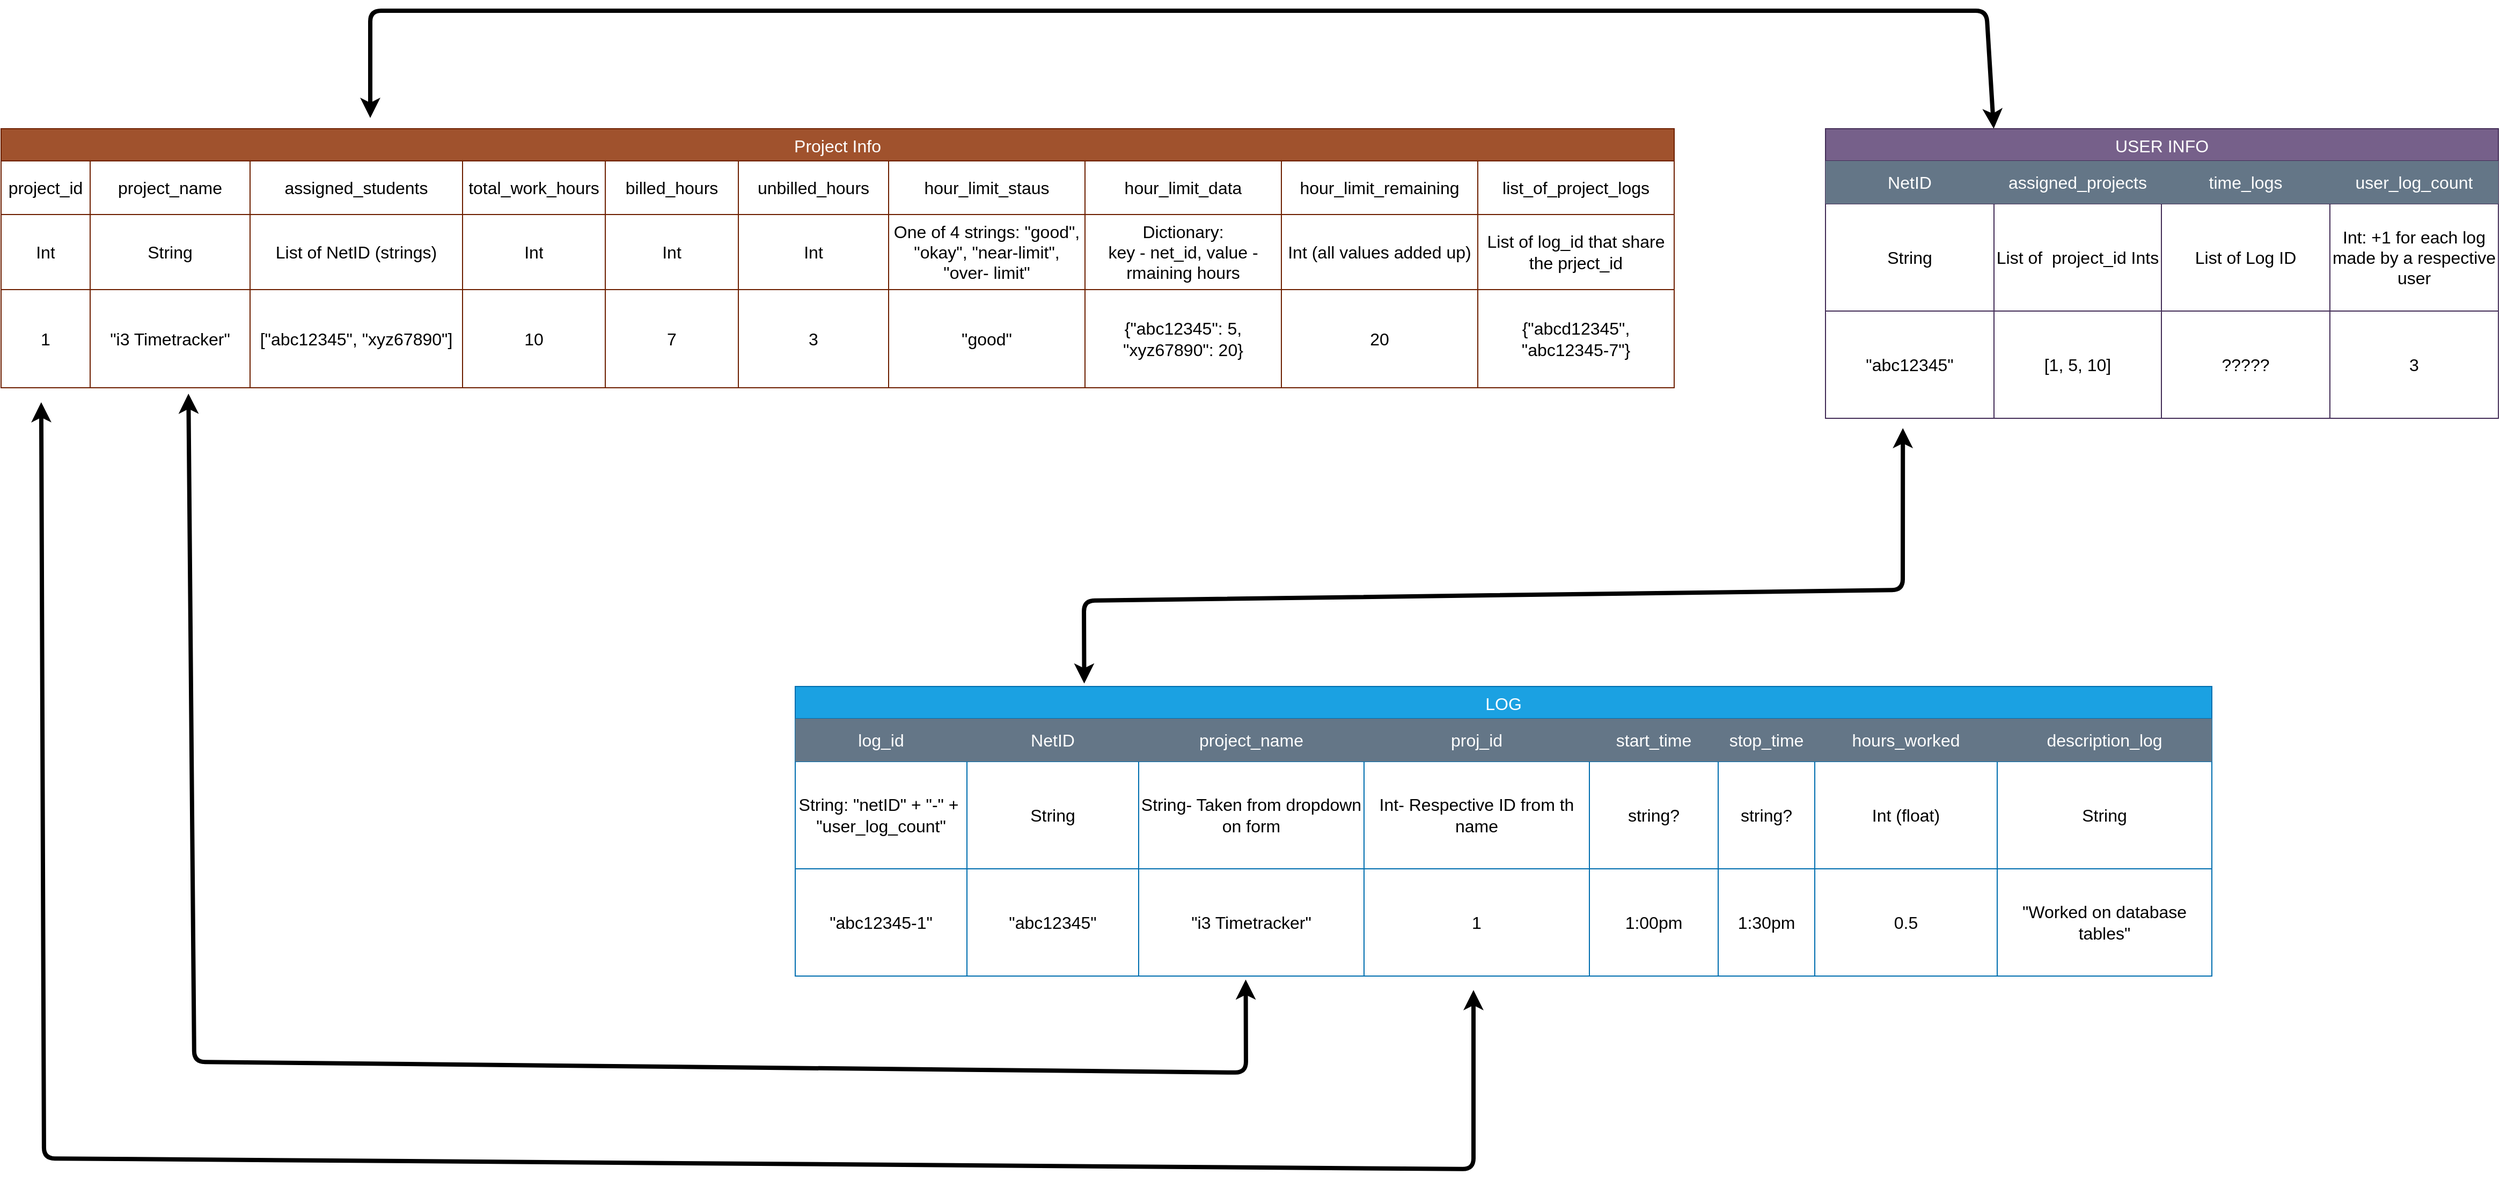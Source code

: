 <mxfile>
    <diagram id="885yjunEFYMVmsBoXlwK" name="Page-1">
        <mxGraphModel dx="1275" dy="200" grid="1" gridSize="10" guides="1" tooltips="1" connect="1" arrows="1" fold="1" page="1" pageScale="1" pageWidth="850" pageHeight="1100" math="0" shadow="0">
            <root>
                <mxCell id="0"/>
                <mxCell id="1" parent="0"/>
                <mxCell id="91" style="edgeStyle=none;html=1;exitX=0.25;exitY=0;exitDx=0;exitDy=0;strokeWidth=4;startArrow=classic;startFill=1;" edge="1" parent="1" source="2">
                    <mxGeometry relative="1" as="geometry">
                        <mxPoint x="-6" y="140" as="targetPoint"/>
                        <Array as="points">
                            <mxPoint x="1500" y="40"/>
                            <mxPoint x="-6" y="40"/>
                        </Array>
                    </mxGeometry>
                </mxCell>
                <mxCell id="2" value="USER INFO" style="shape=table;startSize=30;container=1;collapsible=0;childLayout=tableLayout;strokeColor=#432D57;fontSize=16;fillColor=#76608a;fontColor=#ffffff;" vertex="1" parent="1">
                    <mxGeometry x="1350" y="150" width="627" height="270" as="geometry"/>
                </mxCell>
                <mxCell id="3" value="" style="shape=tableRow;horizontal=0;startSize=0;swimlaneHead=0;swimlaneBody=0;strokeColor=inherit;top=0;left=0;bottom=0;right=0;collapsible=0;dropTarget=0;fillColor=none;points=[[0,0.5],[1,0.5]];portConstraint=eastwest;fontSize=16;" vertex="1" parent="2">
                    <mxGeometry y="30" width="627" height="40" as="geometry"/>
                </mxCell>
                <mxCell id="4" value="NetID" style="shape=partialRectangle;html=1;whiteSpace=wrap;connectable=0;strokeColor=#314354;overflow=hidden;fillColor=#647687;top=0;left=0;bottom=0;right=0;pointerEvents=1;fontSize=16;fontColor=#ffffff;" vertex="1" parent="3">
                    <mxGeometry width="157" height="40" as="geometry">
                        <mxRectangle width="157" height="40" as="alternateBounds"/>
                    </mxGeometry>
                </mxCell>
                <mxCell id="5" value="assigned_projects" style="shape=partialRectangle;html=1;whiteSpace=wrap;connectable=0;strokeColor=light-dark(#314354,#000000);overflow=hidden;fillColor=#647687;top=0;left=0;bottom=0;right=0;pointerEvents=1;fontSize=16;fontColor=#ffffff;" vertex="1" parent="3">
                    <mxGeometry x="157" width="156" height="40" as="geometry">
                        <mxRectangle width="156" height="40" as="alternateBounds"/>
                    </mxGeometry>
                </mxCell>
                <mxCell id="6" value="time_logs" style="shape=partialRectangle;html=1;whiteSpace=wrap;connectable=0;strokeColor=#314354;overflow=hidden;fillColor=#647687;top=0;left=0;bottom=0;right=0;pointerEvents=1;fontSize=16;fontColor=#ffffff;" vertex="1" parent="3">
                    <mxGeometry x="313" width="157" height="40" as="geometry">
                        <mxRectangle width="157" height="40" as="alternateBounds"/>
                    </mxGeometry>
                </mxCell>
                <mxCell id="67" value="user_log_count" style="shape=partialRectangle;html=1;whiteSpace=wrap;connectable=0;strokeColor=#314354;overflow=hidden;fillColor=#647687;top=0;left=0;bottom=0;right=0;pointerEvents=1;fontSize=16;fontColor=#ffffff;" vertex="1" parent="3">
                    <mxGeometry x="470" width="157" height="40" as="geometry">
                        <mxRectangle width="157" height="40" as="alternateBounds"/>
                    </mxGeometry>
                </mxCell>
                <mxCell id="7" value="" style="shape=tableRow;horizontal=0;startSize=0;swimlaneHead=0;swimlaneBody=0;strokeColor=inherit;top=0;left=0;bottom=0;right=0;collapsible=0;dropTarget=0;fillColor=none;points=[[0,0.5],[1,0.5]];portConstraint=eastwest;fontSize=16;" vertex="1" parent="2">
                    <mxGeometry y="70" width="627" height="100" as="geometry"/>
                </mxCell>
                <mxCell id="8" value="String" style="shape=partialRectangle;html=1;whiteSpace=wrap;connectable=0;strokeColor=inherit;overflow=hidden;fillColor=none;top=0;left=0;bottom=0;right=0;pointerEvents=1;fontSize=16;" vertex="1" parent="7">
                    <mxGeometry width="157" height="100" as="geometry">
                        <mxRectangle width="157" height="100" as="alternateBounds"/>
                    </mxGeometry>
                </mxCell>
                <mxCell id="9" value="List of&amp;nbsp; project_id Ints" style="shape=partialRectangle;html=1;whiteSpace=wrap;connectable=0;strokeColor=inherit;overflow=hidden;fillColor=none;top=0;left=0;bottom=0;right=0;pointerEvents=1;fontSize=16;" vertex="1" parent="7">
                    <mxGeometry x="157" width="156" height="100" as="geometry">
                        <mxRectangle width="156" height="100" as="alternateBounds"/>
                    </mxGeometry>
                </mxCell>
                <mxCell id="10" value="List of Log ID" style="shape=partialRectangle;html=1;whiteSpace=wrap;connectable=0;strokeColor=inherit;overflow=hidden;fillColor=none;top=0;left=0;bottom=0;right=0;pointerEvents=1;fontSize=16;" vertex="1" parent="7">
                    <mxGeometry x="313" width="157" height="100" as="geometry">
                        <mxRectangle width="157" height="100" as="alternateBounds"/>
                    </mxGeometry>
                </mxCell>
                <mxCell id="68" value="Int: +1 for each log made by a respective user" style="shape=partialRectangle;html=1;whiteSpace=wrap;connectable=0;strokeColor=inherit;overflow=hidden;fillColor=none;top=0;left=0;bottom=0;right=0;pointerEvents=1;fontSize=16;" vertex="1" parent="7">
                    <mxGeometry x="470" width="157" height="100" as="geometry">
                        <mxRectangle width="157" height="100" as="alternateBounds"/>
                    </mxGeometry>
                </mxCell>
                <mxCell id="11" value="" style="shape=tableRow;horizontal=0;startSize=0;swimlaneHead=0;swimlaneBody=0;strokeColor=inherit;top=0;left=0;bottom=0;right=0;collapsible=0;dropTarget=0;fillColor=none;points=[[0,0.5],[1,0.5]];portConstraint=eastwest;fontSize=16;" vertex="1" parent="2">
                    <mxGeometry y="170" width="627" height="100" as="geometry"/>
                </mxCell>
                <mxCell id="12" value="&quot;abc12345&quot;" style="shape=partialRectangle;html=1;whiteSpace=wrap;connectable=0;strokeColor=inherit;overflow=hidden;fillColor=none;top=0;left=0;bottom=0;right=0;pointerEvents=1;fontSize=16;" vertex="1" parent="11">
                    <mxGeometry width="157" height="100" as="geometry">
                        <mxRectangle width="157" height="100" as="alternateBounds"/>
                    </mxGeometry>
                </mxCell>
                <mxCell id="13" value="[1, 5, 10]" style="shape=partialRectangle;html=1;whiteSpace=wrap;connectable=0;strokeColor=inherit;overflow=hidden;fillColor=none;top=0;left=0;bottom=0;right=0;pointerEvents=1;fontSize=16;" vertex="1" parent="11">
                    <mxGeometry x="157" width="156" height="100" as="geometry">
                        <mxRectangle width="156" height="100" as="alternateBounds"/>
                    </mxGeometry>
                </mxCell>
                <mxCell id="14" value="?????" style="shape=partialRectangle;html=1;whiteSpace=wrap;connectable=0;strokeColor=inherit;overflow=hidden;fillColor=none;top=0;left=0;bottom=0;right=0;pointerEvents=1;fontSize=16;" vertex="1" parent="11">
                    <mxGeometry x="313" width="157" height="100" as="geometry">
                        <mxRectangle width="157" height="100" as="alternateBounds"/>
                    </mxGeometry>
                </mxCell>
                <mxCell id="69" value="3" style="shape=partialRectangle;html=1;whiteSpace=wrap;connectable=0;strokeColor=inherit;overflow=hidden;fillColor=none;top=0;left=0;bottom=0;right=0;pointerEvents=1;fontSize=16;" vertex="1" parent="11">
                    <mxGeometry x="470" width="157" height="100" as="geometry">
                        <mxRectangle width="157" height="100" as="alternateBounds"/>
                    </mxGeometry>
                </mxCell>
                <mxCell id="15" value="Project Info" style="shape=table;startSize=30;container=1;collapsible=0;childLayout=tableLayout;strokeColor=#6D1F00;fontSize=16;fillColor=#a0522d;fontColor=#ffffff;" vertex="1" parent="1">
                    <mxGeometry x="-350" y="150" width="1559" height="241.5" as="geometry"/>
                </mxCell>
                <mxCell id="16" value="" style="shape=tableRow;horizontal=0;startSize=0;swimlaneHead=0;swimlaneBody=0;strokeColor=inherit;top=0;left=0;bottom=0;right=0;collapsible=0;dropTarget=0;fillColor=none;points=[[0,0.5],[1,0.5]];portConstraint=eastwest;fontSize=16;" vertex="1" parent="15">
                    <mxGeometry y="30" width="1559" height="50" as="geometry"/>
                </mxCell>
                <mxCell id="17" value="project_id" style="shape=partialRectangle;html=1;whiteSpace=wrap;connectable=0;strokeColor=inherit;overflow=hidden;fillColor=none;top=0;left=0;bottom=0;right=0;pointerEvents=1;fontSize=16;" vertex="1" parent="16">
                    <mxGeometry width="83" height="50" as="geometry">
                        <mxRectangle width="83" height="50" as="alternateBounds"/>
                    </mxGeometry>
                </mxCell>
                <mxCell id="76" value="project_name" style="shape=partialRectangle;html=1;whiteSpace=wrap;connectable=0;strokeColor=inherit;overflow=hidden;fillColor=none;top=0;left=0;bottom=0;right=0;pointerEvents=1;fontSize=16;" vertex="1" parent="16">
                    <mxGeometry x="83" width="149" height="50" as="geometry">
                        <mxRectangle width="149" height="50" as="alternateBounds"/>
                    </mxGeometry>
                </mxCell>
                <mxCell id="18" value="assigned_students" style="shape=partialRectangle;html=1;whiteSpace=wrap;connectable=0;strokeColor=inherit;overflow=hidden;fillColor=none;top=0;left=0;bottom=0;right=0;pointerEvents=1;fontSize=16;" vertex="1" parent="16">
                    <mxGeometry x="232" width="198" height="50" as="geometry">
                        <mxRectangle width="198" height="50" as="alternateBounds"/>
                    </mxGeometry>
                </mxCell>
                <mxCell id="19" value="total_work_hours" style="shape=partialRectangle;html=1;whiteSpace=wrap;connectable=0;strokeColor=inherit;overflow=hidden;fillColor=none;top=0;left=0;bottom=0;right=0;pointerEvents=1;fontSize=16;" vertex="1" parent="16">
                    <mxGeometry x="430" width="133" height="50" as="geometry">
                        <mxRectangle width="133" height="50" as="alternateBounds"/>
                    </mxGeometry>
                </mxCell>
                <mxCell id="36" value="billed_hours" style="shape=partialRectangle;html=1;whiteSpace=wrap;connectable=0;strokeColor=inherit;overflow=hidden;fillColor=none;top=0;left=0;bottom=0;right=0;pointerEvents=1;fontSize=16;" vertex="1" parent="16">
                    <mxGeometry x="563" width="124" height="50" as="geometry">
                        <mxRectangle width="124" height="50" as="alternateBounds"/>
                    </mxGeometry>
                </mxCell>
                <mxCell id="52" value="unbilled_hours" style="shape=partialRectangle;html=1;whiteSpace=wrap;connectable=0;strokeColor=inherit;overflow=hidden;fillColor=none;top=0;left=0;bottom=0;right=0;pointerEvents=1;fontSize=16;" vertex="1" parent="16">
                    <mxGeometry x="687" width="140" height="50" as="geometry">
                        <mxRectangle width="140" height="50" as="alternateBounds"/>
                    </mxGeometry>
                </mxCell>
                <mxCell id="79" value="hour_limit_staus" style="shape=partialRectangle;html=1;whiteSpace=wrap;connectable=0;strokeColor=inherit;overflow=hidden;fillColor=none;top=0;left=0;bottom=0;right=0;pointerEvents=1;fontSize=16;" vertex="1" parent="16">
                    <mxGeometry x="827" width="183" height="50" as="geometry">
                        <mxRectangle width="183" height="50" as="alternateBounds"/>
                    </mxGeometry>
                </mxCell>
                <mxCell id="82" value="hour_limit_data" style="shape=partialRectangle;html=1;whiteSpace=wrap;connectable=0;strokeColor=inherit;overflow=hidden;fillColor=none;top=0;left=0;bottom=0;right=0;pointerEvents=1;fontSize=16;" vertex="1" parent="16">
                    <mxGeometry x="1010" width="183" height="50" as="geometry">
                        <mxRectangle width="183" height="50" as="alternateBounds"/>
                    </mxGeometry>
                </mxCell>
                <mxCell id="85" value="hour_limit_remaining" style="shape=partialRectangle;html=1;whiteSpace=wrap;connectable=0;strokeColor=inherit;overflow=hidden;fillColor=none;top=0;left=0;bottom=0;right=0;pointerEvents=1;fontSize=16;" vertex="1" parent="16">
                    <mxGeometry x="1193" width="183" height="50" as="geometry">
                        <mxRectangle width="183" height="50" as="alternateBounds"/>
                    </mxGeometry>
                </mxCell>
                <mxCell id="92" value="list_of_project_logs" style="shape=partialRectangle;html=1;whiteSpace=wrap;connectable=0;strokeColor=inherit;overflow=hidden;fillColor=none;top=0;left=0;bottom=0;right=0;pointerEvents=1;fontSize=16;" vertex="1" parent="16">
                    <mxGeometry x="1376" width="183" height="50" as="geometry">
                        <mxRectangle width="183" height="50" as="alternateBounds"/>
                    </mxGeometry>
                </mxCell>
                <mxCell id="20" value="" style="shape=tableRow;horizontal=0;startSize=0;swimlaneHead=0;swimlaneBody=0;strokeColor=inherit;top=0;left=0;bottom=0;right=0;collapsible=0;dropTarget=0;fillColor=none;points=[[0,0.5],[1,0.5]];portConstraint=eastwest;fontSize=16;" vertex="1" parent="15">
                    <mxGeometry y="80" width="1559" height="70" as="geometry"/>
                </mxCell>
                <mxCell id="21" value="Int" style="shape=partialRectangle;html=1;whiteSpace=wrap;connectable=0;strokeColor=inherit;overflow=hidden;fillColor=none;top=0;left=0;bottom=0;right=0;pointerEvents=1;fontSize=16;" vertex="1" parent="20">
                    <mxGeometry width="83" height="70" as="geometry">
                        <mxRectangle width="83" height="70" as="alternateBounds"/>
                    </mxGeometry>
                </mxCell>
                <mxCell id="77" value="String" style="shape=partialRectangle;html=1;whiteSpace=wrap;connectable=0;strokeColor=inherit;overflow=hidden;fillColor=none;top=0;left=0;bottom=0;right=0;pointerEvents=1;fontSize=16;" vertex="1" parent="20">
                    <mxGeometry x="83" width="149" height="70" as="geometry">
                        <mxRectangle width="149" height="70" as="alternateBounds"/>
                    </mxGeometry>
                </mxCell>
                <mxCell id="22" value="List of NetID (strings)" style="shape=partialRectangle;html=1;whiteSpace=wrap;connectable=0;strokeColor=inherit;overflow=hidden;fillColor=none;top=0;left=0;bottom=0;right=0;pointerEvents=1;fontSize=16;" vertex="1" parent="20">
                    <mxGeometry x="232" width="198" height="70" as="geometry">
                        <mxRectangle width="198" height="70" as="alternateBounds"/>
                    </mxGeometry>
                </mxCell>
                <mxCell id="23" value="Int" style="shape=partialRectangle;html=1;whiteSpace=wrap;connectable=0;strokeColor=inherit;overflow=hidden;fillColor=none;top=0;left=0;bottom=0;right=0;pointerEvents=1;fontSize=16;" vertex="1" parent="20">
                    <mxGeometry x="430" width="133" height="70" as="geometry">
                        <mxRectangle width="133" height="70" as="alternateBounds"/>
                    </mxGeometry>
                </mxCell>
                <mxCell id="37" value="Int" style="shape=partialRectangle;html=1;whiteSpace=wrap;connectable=0;strokeColor=inherit;overflow=hidden;fillColor=none;top=0;left=0;bottom=0;right=0;pointerEvents=1;fontSize=16;" vertex="1" parent="20">
                    <mxGeometry x="563" width="124" height="70" as="geometry">
                        <mxRectangle width="124" height="70" as="alternateBounds"/>
                    </mxGeometry>
                </mxCell>
                <mxCell id="53" value="Int" style="shape=partialRectangle;html=1;whiteSpace=wrap;connectable=0;strokeColor=inherit;overflow=hidden;fillColor=none;top=0;left=0;bottom=0;right=0;pointerEvents=1;fontSize=16;" vertex="1" parent="20">
                    <mxGeometry x="687" width="140" height="70" as="geometry">
                        <mxRectangle width="140" height="70" as="alternateBounds"/>
                    </mxGeometry>
                </mxCell>
                <mxCell id="80" value="One of 4 strings: &quot;good&quot;, &quot;okay&quot;, &quot;near-limit&quot;, &quot;over- limit&quot;" style="shape=partialRectangle;html=1;whiteSpace=wrap;connectable=0;strokeColor=inherit;overflow=hidden;fillColor=none;top=0;left=0;bottom=0;right=0;pointerEvents=1;fontSize=16;" vertex="1" parent="20">
                    <mxGeometry x="827" width="183" height="70" as="geometry">
                        <mxRectangle width="183" height="70" as="alternateBounds"/>
                    </mxGeometry>
                </mxCell>
                <mxCell id="83" value="Dictionary:&lt;div&gt;&lt;font style=&quot;color: light-dark(rgb(0, 0, 0), rgb(255, 255, 255));&quot;&gt;key - net_id, value - rmaining hours&lt;/font&gt;&lt;/div&gt;" style="shape=partialRectangle;html=1;whiteSpace=wrap;connectable=0;strokeColor=inherit;overflow=hidden;fillColor=none;top=0;left=0;bottom=0;right=0;pointerEvents=1;fontSize=16;" vertex="1" parent="20">
                    <mxGeometry x="1010" width="183" height="70" as="geometry">
                        <mxRectangle width="183" height="70" as="alternateBounds"/>
                    </mxGeometry>
                </mxCell>
                <mxCell id="86" value="Int (all values added up)" style="shape=partialRectangle;html=1;whiteSpace=wrap;connectable=0;strokeColor=inherit;overflow=hidden;fillColor=none;top=0;left=0;bottom=0;right=0;pointerEvents=1;fontSize=16;" vertex="1" parent="20">
                    <mxGeometry x="1193" width="183" height="70" as="geometry">
                        <mxRectangle width="183" height="70" as="alternateBounds"/>
                    </mxGeometry>
                </mxCell>
                <mxCell id="93" value="List of log_id that share the prject_id" style="shape=partialRectangle;html=1;whiteSpace=wrap;connectable=0;strokeColor=inherit;overflow=hidden;fillColor=none;top=0;left=0;bottom=0;right=0;pointerEvents=1;fontSize=16;" vertex="1" parent="20">
                    <mxGeometry x="1376" width="183" height="70" as="geometry">
                        <mxRectangle width="183" height="70" as="alternateBounds"/>
                    </mxGeometry>
                </mxCell>
                <mxCell id="24" value="" style="shape=tableRow;horizontal=0;startSize=0;swimlaneHead=0;swimlaneBody=0;strokeColor=inherit;top=0;left=0;bottom=0;right=0;collapsible=0;dropTarget=0;fillColor=none;points=[[0,0.5],[1,0.5]];portConstraint=eastwest;fontSize=16;" vertex="1" parent="15">
                    <mxGeometry y="150" width="1559" height="92" as="geometry"/>
                </mxCell>
                <mxCell id="25" value="1" style="shape=partialRectangle;html=1;whiteSpace=wrap;connectable=0;strokeColor=inherit;overflow=hidden;fillColor=none;top=0;left=0;bottom=0;right=0;pointerEvents=1;fontSize=16;" vertex="1" parent="24">
                    <mxGeometry width="83" height="92" as="geometry">
                        <mxRectangle width="83" height="92" as="alternateBounds"/>
                    </mxGeometry>
                </mxCell>
                <mxCell id="78" value="&quot;i3 Timetracker&quot;" style="shape=partialRectangle;html=1;whiteSpace=wrap;connectable=0;strokeColor=inherit;overflow=hidden;fillColor=none;top=0;left=0;bottom=0;right=0;pointerEvents=1;fontSize=16;" vertex="1" parent="24">
                    <mxGeometry x="83" width="149" height="92" as="geometry">
                        <mxRectangle width="149" height="92" as="alternateBounds"/>
                    </mxGeometry>
                </mxCell>
                <mxCell id="26" value="[&quot;abc12345&quot;, &quot;xyz67890&quot;]" style="shape=partialRectangle;html=1;whiteSpace=wrap;connectable=0;strokeColor=inherit;overflow=hidden;fillColor=none;top=0;left=0;bottom=0;right=0;pointerEvents=1;fontSize=16;" vertex="1" parent="24">
                    <mxGeometry x="232" width="198" height="92" as="geometry">
                        <mxRectangle width="198" height="92" as="alternateBounds"/>
                    </mxGeometry>
                </mxCell>
                <mxCell id="27" value="10" style="shape=partialRectangle;html=1;whiteSpace=wrap;connectable=0;strokeColor=inherit;overflow=hidden;fillColor=none;top=0;left=0;bottom=0;right=0;pointerEvents=1;fontSize=16;" vertex="1" parent="24">
                    <mxGeometry x="430" width="133" height="92" as="geometry">
                        <mxRectangle width="133" height="92" as="alternateBounds"/>
                    </mxGeometry>
                </mxCell>
                <mxCell id="38" value="7" style="shape=partialRectangle;html=1;whiteSpace=wrap;connectable=0;strokeColor=inherit;overflow=hidden;fillColor=none;top=0;left=0;bottom=0;right=0;pointerEvents=1;fontSize=16;" vertex="1" parent="24">
                    <mxGeometry x="563" width="124" height="92" as="geometry">
                        <mxRectangle width="124" height="92" as="alternateBounds"/>
                    </mxGeometry>
                </mxCell>
                <mxCell id="54" value="3" style="shape=partialRectangle;html=1;whiteSpace=wrap;connectable=0;strokeColor=inherit;overflow=hidden;fillColor=none;top=0;left=0;bottom=0;right=0;pointerEvents=1;fontSize=16;" vertex="1" parent="24">
                    <mxGeometry x="687" width="140" height="92" as="geometry">
                        <mxRectangle width="140" height="92" as="alternateBounds"/>
                    </mxGeometry>
                </mxCell>
                <mxCell id="81" value="&quot;good&quot;" style="shape=partialRectangle;html=1;whiteSpace=wrap;connectable=0;strokeColor=inherit;overflow=hidden;fillColor=none;top=0;left=0;bottom=0;right=0;pointerEvents=1;fontSize=16;" vertex="1" parent="24">
                    <mxGeometry x="827" width="183" height="92" as="geometry">
                        <mxRectangle width="183" height="92" as="alternateBounds"/>
                    </mxGeometry>
                </mxCell>
                <mxCell id="84" value="{&quot;abc12345&quot;: 5, &quot;xyz67890&quot;: 20}" style="shape=partialRectangle;html=1;whiteSpace=wrap;connectable=0;strokeColor=inherit;overflow=hidden;fillColor=none;top=0;left=0;bottom=0;right=0;pointerEvents=1;fontSize=16;" vertex="1" parent="24">
                    <mxGeometry x="1010" width="183" height="92" as="geometry">
                        <mxRectangle width="183" height="92" as="alternateBounds"/>
                    </mxGeometry>
                </mxCell>
                <mxCell id="87" value="20" style="shape=partialRectangle;html=1;whiteSpace=wrap;connectable=0;strokeColor=inherit;overflow=hidden;fillColor=none;top=0;left=0;bottom=0;right=0;pointerEvents=1;fontSize=16;" vertex="1" parent="24">
                    <mxGeometry x="1193" width="183" height="92" as="geometry">
                        <mxRectangle width="183" height="92" as="alternateBounds"/>
                    </mxGeometry>
                </mxCell>
                <mxCell id="94" value="{&quot;abcd12345&quot;, &quot;abc12345-7&quot;}" style="shape=partialRectangle;html=1;whiteSpace=wrap;connectable=0;strokeColor=inherit;overflow=hidden;fillColor=none;top=0;left=0;bottom=0;right=0;pointerEvents=1;fontSize=16;" vertex="1" parent="24">
                    <mxGeometry x="1376" width="183" height="92" as="geometry">
                        <mxRectangle width="183" height="92" as="alternateBounds"/>
                    </mxGeometry>
                </mxCell>
                <mxCell id="39" value="LOG" style="shape=table;startSize=30;container=1;collapsible=0;childLayout=tableLayout;strokeColor=#006EAF;fontSize=16;fillColor=#1ba1e2;fontColor=#ffffff;" vertex="1" parent="1">
                    <mxGeometry x="390" y="670" width="1320" height="270" as="geometry"/>
                </mxCell>
                <mxCell id="40" value="" style="shape=tableRow;horizontal=0;startSize=0;swimlaneHead=0;swimlaneBody=0;strokeColor=inherit;top=0;left=0;bottom=0;right=0;collapsible=0;dropTarget=0;fillColor=none;points=[[0,0.5],[1,0.5]];portConstraint=eastwest;fontSize=16;" vertex="1" parent="39">
                    <mxGeometry y="30" width="1320" height="40" as="geometry"/>
                </mxCell>
                <mxCell id="64" value="log_id" style="shape=partialRectangle;html=1;whiteSpace=wrap;connectable=0;strokeColor=#314354;overflow=hidden;fillColor=#647687;top=0;left=0;bottom=0;right=0;pointerEvents=1;fontSize=16;fontColor=#ffffff;" vertex="1" parent="40">
                    <mxGeometry width="160" height="40" as="geometry">
                        <mxRectangle width="160" height="40" as="alternateBounds"/>
                    </mxGeometry>
                </mxCell>
                <mxCell id="41" value="NetID" style="shape=partialRectangle;html=1;whiteSpace=wrap;connectable=0;strokeColor=#314354;overflow=hidden;fillColor=#647687;top=0;left=0;bottom=0;right=0;pointerEvents=1;fontSize=16;fontColor=#ffffff;" vertex="1" parent="40">
                    <mxGeometry x="160" width="160" height="40" as="geometry">
                        <mxRectangle width="160" height="40" as="alternateBounds"/>
                    </mxGeometry>
                </mxCell>
                <mxCell id="55" value="project_name" style="shape=partialRectangle;html=1;whiteSpace=wrap;connectable=0;strokeColor=light-dark(#314354,#000000);overflow=hidden;fillColor=#647687;top=0;left=0;bottom=0;right=0;pointerEvents=1;fontSize=16;fontColor=#ffffff;" vertex="1" parent="40">
                    <mxGeometry x="320" width="210" height="40" as="geometry">
                        <mxRectangle width="210" height="40" as="alternateBounds"/>
                    </mxGeometry>
                </mxCell>
                <mxCell id="70" value="proj_id" style="shape=partialRectangle;html=1;whiteSpace=wrap;connectable=0;strokeColor=light-dark(#314354,#000000);overflow=hidden;fillColor=#647687;top=0;left=0;bottom=0;right=0;pointerEvents=1;fontSize=16;fontColor=#ffffff;" vertex="1" parent="40">
                    <mxGeometry x="530" width="210" height="40" as="geometry">
                        <mxRectangle width="210" height="40" as="alternateBounds"/>
                    </mxGeometry>
                </mxCell>
                <mxCell id="42" value="start_time" style="shape=partialRectangle;html=1;whiteSpace=wrap;connectable=0;strokeColor=light-dark(#314354,#000000);overflow=hidden;fillColor=#647687;top=0;left=0;bottom=0;right=0;pointerEvents=1;fontSize=16;fontColor=#ffffff;" vertex="1" parent="40">
                    <mxGeometry x="740" width="120" height="40" as="geometry">
                        <mxRectangle width="120" height="40" as="alternateBounds"/>
                    </mxGeometry>
                </mxCell>
                <mxCell id="43" value="stop_time" style="shape=partialRectangle;html=1;whiteSpace=wrap;connectable=0;strokeColor=#314354;overflow=hidden;fillColor=#647687;top=0;left=0;bottom=0;right=0;pointerEvents=1;fontSize=16;fontColor=#ffffff;" vertex="1" parent="40">
                    <mxGeometry x="860" width="90" height="40" as="geometry">
                        <mxRectangle width="90" height="40" as="alternateBounds"/>
                    </mxGeometry>
                </mxCell>
                <mxCell id="58" value="hours_worked" style="shape=partialRectangle;html=1;whiteSpace=wrap;connectable=0;strokeColor=#314354;overflow=hidden;fillColor=#647687;top=0;left=0;bottom=0;right=0;pointerEvents=1;fontSize=16;fontColor=#ffffff;" vertex="1" parent="40">
                    <mxGeometry x="950" width="170" height="40" as="geometry">
                        <mxRectangle width="170" height="40" as="alternateBounds"/>
                    </mxGeometry>
                </mxCell>
                <mxCell id="61" value="description_log" style="shape=partialRectangle;html=1;whiteSpace=wrap;connectable=0;strokeColor=#314354;overflow=hidden;fillColor=#647687;top=0;left=0;bottom=0;right=0;pointerEvents=1;fontSize=16;fontColor=#ffffff;" vertex="1" parent="40">
                    <mxGeometry x="1120" width="200" height="40" as="geometry">
                        <mxRectangle width="200" height="40" as="alternateBounds"/>
                    </mxGeometry>
                </mxCell>
                <mxCell id="44" value="" style="shape=tableRow;horizontal=0;startSize=0;swimlaneHead=0;swimlaneBody=0;strokeColor=inherit;top=0;left=0;bottom=0;right=0;collapsible=0;dropTarget=0;fillColor=none;points=[[0,0.5],[1,0.5]];portConstraint=eastwest;fontSize=16;" vertex="1" parent="39">
                    <mxGeometry y="70" width="1320" height="100" as="geometry"/>
                </mxCell>
                <mxCell id="65" value="String: &quot;netID&quot; + &quot;-&quot; +&amp;nbsp; &quot;user_log_count&quot;" style="shape=partialRectangle;html=1;whiteSpace=wrap;connectable=0;strokeColor=inherit;overflow=hidden;fillColor=none;top=0;left=0;bottom=0;right=0;pointerEvents=1;fontSize=16;" vertex="1" parent="44">
                    <mxGeometry width="160" height="100" as="geometry">
                        <mxRectangle width="160" height="100" as="alternateBounds"/>
                    </mxGeometry>
                </mxCell>
                <mxCell id="45" value="String" style="shape=partialRectangle;html=1;whiteSpace=wrap;connectable=0;strokeColor=inherit;overflow=hidden;fillColor=none;top=0;left=0;bottom=0;right=0;pointerEvents=1;fontSize=16;" vertex="1" parent="44">
                    <mxGeometry x="160" width="160" height="100" as="geometry">
                        <mxRectangle width="160" height="100" as="alternateBounds"/>
                    </mxGeometry>
                </mxCell>
                <mxCell id="56" value="String- Taken from dropdown on form" style="shape=partialRectangle;html=1;whiteSpace=wrap;connectable=0;strokeColor=inherit;overflow=hidden;fillColor=none;top=0;left=0;bottom=0;right=0;pointerEvents=1;fontSize=16;" vertex="1" parent="44">
                    <mxGeometry x="320" width="210" height="100" as="geometry">
                        <mxRectangle width="210" height="100" as="alternateBounds"/>
                    </mxGeometry>
                </mxCell>
                <mxCell id="71" value="Int- Respective ID from th name" style="shape=partialRectangle;html=1;whiteSpace=wrap;connectable=0;strokeColor=inherit;overflow=hidden;fillColor=none;top=0;left=0;bottom=0;right=0;pointerEvents=1;fontSize=16;" vertex="1" parent="44">
                    <mxGeometry x="530" width="210" height="100" as="geometry">
                        <mxRectangle width="210" height="100" as="alternateBounds"/>
                    </mxGeometry>
                </mxCell>
                <mxCell id="46" value="string?" style="shape=partialRectangle;html=1;whiteSpace=wrap;connectable=0;strokeColor=inherit;overflow=hidden;fillColor=none;top=0;left=0;bottom=0;right=0;pointerEvents=1;fontSize=16;" vertex="1" parent="44">
                    <mxGeometry x="740" width="120" height="100" as="geometry">
                        <mxRectangle width="120" height="100" as="alternateBounds"/>
                    </mxGeometry>
                </mxCell>
                <mxCell id="47" value="string?" style="shape=partialRectangle;html=1;whiteSpace=wrap;connectable=0;strokeColor=inherit;overflow=hidden;fillColor=none;top=0;left=0;bottom=0;right=0;pointerEvents=1;fontSize=16;" vertex="1" parent="44">
                    <mxGeometry x="860" width="90" height="100" as="geometry">
                        <mxRectangle width="90" height="100" as="alternateBounds"/>
                    </mxGeometry>
                </mxCell>
                <mxCell id="59" value="Int (float)" style="shape=partialRectangle;html=1;whiteSpace=wrap;connectable=0;strokeColor=inherit;overflow=hidden;fillColor=none;top=0;left=0;bottom=0;right=0;pointerEvents=1;fontSize=16;" vertex="1" parent="44">
                    <mxGeometry x="950" width="170" height="100" as="geometry">
                        <mxRectangle width="170" height="100" as="alternateBounds"/>
                    </mxGeometry>
                </mxCell>
                <mxCell id="62" value="String" style="shape=partialRectangle;html=1;whiteSpace=wrap;connectable=0;strokeColor=inherit;overflow=hidden;fillColor=none;top=0;left=0;bottom=0;right=0;pointerEvents=1;fontSize=16;" vertex="1" parent="44">
                    <mxGeometry x="1120" width="200" height="100" as="geometry">
                        <mxRectangle width="200" height="100" as="alternateBounds"/>
                    </mxGeometry>
                </mxCell>
                <mxCell id="48" value="" style="shape=tableRow;horizontal=0;startSize=0;swimlaneHead=0;swimlaneBody=0;strokeColor=inherit;top=0;left=0;bottom=0;right=0;collapsible=0;dropTarget=0;fillColor=none;points=[[0,0.5],[1,0.5]];portConstraint=eastwest;fontSize=16;" vertex="1" parent="39">
                    <mxGeometry y="170" width="1320" height="100" as="geometry"/>
                </mxCell>
                <mxCell id="66" value="&quot;abc12345-1&quot;" style="shape=partialRectangle;html=1;whiteSpace=wrap;connectable=0;strokeColor=inherit;overflow=hidden;fillColor=none;top=0;left=0;bottom=0;right=0;pointerEvents=1;fontSize=16;" vertex="1" parent="48">
                    <mxGeometry width="160" height="100" as="geometry">
                        <mxRectangle width="160" height="100" as="alternateBounds"/>
                    </mxGeometry>
                </mxCell>
                <mxCell id="49" value="&quot;abc12345&quot;" style="shape=partialRectangle;html=1;whiteSpace=wrap;connectable=0;strokeColor=inherit;overflow=hidden;fillColor=none;top=0;left=0;bottom=0;right=0;pointerEvents=1;fontSize=16;" vertex="1" parent="48">
                    <mxGeometry x="160" width="160" height="100" as="geometry">
                        <mxRectangle width="160" height="100" as="alternateBounds"/>
                    </mxGeometry>
                </mxCell>
                <mxCell id="57" value="&quot;i3 Timetracker&quot;" style="shape=partialRectangle;html=1;whiteSpace=wrap;connectable=0;strokeColor=inherit;overflow=hidden;fillColor=none;top=0;left=0;bottom=0;right=0;pointerEvents=1;fontSize=16;" vertex="1" parent="48">
                    <mxGeometry x="320" width="210" height="100" as="geometry">
                        <mxRectangle width="210" height="100" as="alternateBounds"/>
                    </mxGeometry>
                </mxCell>
                <mxCell id="72" value="1" style="shape=partialRectangle;html=1;whiteSpace=wrap;connectable=0;strokeColor=inherit;overflow=hidden;fillColor=none;top=0;left=0;bottom=0;right=0;pointerEvents=1;fontSize=16;" vertex="1" parent="48">
                    <mxGeometry x="530" width="210" height="100" as="geometry">
                        <mxRectangle width="210" height="100" as="alternateBounds"/>
                    </mxGeometry>
                </mxCell>
                <mxCell id="50" value="1:00pm" style="shape=partialRectangle;html=1;whiteSpace=wrap;connectable=0;strokeColor=inherit;overflow=hidden;fillColor=none;top=0;left=0;bottom=0;right=0;pointerEvents=1;fontSize=16;" vertex="1" parent="48">
                    <mxGeometry x="740" width="120" height="100" as="geometry">
                        <mxRectangle width="120" height="100" as="alternateBounds"/>
                    </mxGeometry>
                </mxCell>
                <mxCell id="51" value="1:30pm" style="shape=partialRectangle;html=1;whiteSpace=wrap;connectable=0;strokeColor=inherit;overflow=hidden;fillColor=none;top=0;left=0;bottom=0;right=0;pointerEvents=1;fontSize=16;" vertex="1" parent="48">
                    <mxGeometry x="860" width="90" height="100" as="geometry">
                        <mxRectangle width="90" height="100" as="alternateBounds"/>
                    </mxGeometry>
                </mxCell>
                <mxCell id="60" value="0.5" style="shape=partialRectangle;html=1;whiteSpace=wrap;connectable=0;strokeColor=inherit;overflow=hidden;fillColor=none;top=0;left=0;bottom=0;right=0;pointerEvents=1;fontSize=16;" vertex="1" parent="48">
                    <mxGeometry x="950" width="170" height="100" as="geometry">
                        <mxRectangle width="170" height="100" as="alternateBounds"/>
                    </mxGeometry>
                </mxCell>
                <mxCell id="63" value="&quot;Worked on database tables&quot;" style="shape=partialRectangle;html=1;whiteSpace=wrap;connectable=0;strokeColor=inherit;overflow=hidden;fillColor=none;top=0;left=0;bottom=0;right=0;pointerEvents=1;fontSize=16;" vertex="1" parent="48">
                    <mxGeometry x="1120" width="200" height="100" as="geometry">
                        <mxRectangle width="200" height="100" as="alternateBounds"/>
                    </mxGeometry>
                </mxCell>
                <mxCell id="88" style="edgeStyle=none;html=1;exitX=0.204;exitY=-0.01;exitDx=0;exitDy=0;entryX=0.115;entryY=1.091;entryDx=0;entryDy=0;entryPerimeter=0;exitPerimeter=0;startArrow=classic;startFill=1;strokeWidth=4;" edge="1" parent="1" source="39" target="11">
                    <mxGeometry relative="1" as="geometry">
                        <Array as="points">
                            <mxPoint x="659" y="590"/>
                            <mxPoint x="1422" y="580"/>
                        </Array>
                    </mxGeometry>
                </mxCell>
                <mxCell id="89" style="edgeStyle=none;html=1;exitX=0.112;exitY=1.054;exitDx=0;exitDy=0;entryX=0.318;entryY=1.032;entryDx=0;entryDy=0;entryPerimeter=0;exitPerimeter=0;strokeWidth=4;startArrow=classic;startFill=1;" edge="1" parent="1" source="24" target="48">
                    <mxGeometry relative="1" as="geometry">
                        <Array as="points">
                            <mxPoint x="-170" y="1020"/>
                            <mxPoint x="810" y="1030"/>
                        </Array>
                    </mxGeometry>
                </mxCell>
                <mxCell id="90" style="edgeStyle=none;html=1;exitX=0.024;exitY=1.141;exitDx=0;exitDy=0;entryX=0.318;entryY=1.032;entryDx=0;entryDy=0;entryPerimeter=0;exitPerimeter=0;strokeWidth=4;startArrow=classic;startFill=1;" edge="1" parent="1" source="24">
                    <mxGeometry relative="1" as="geometry">
                        <mxPoint x="16" y="407" as="sourcePoint"/>
                        <mxPoint x="1022" y="953" as="targetPoint"/>
                        <Array as="points">
                            <mxPoint x="-310" y="1110"/>
                            <mxPoint x="1022" y="1120"/>
                        </Array>
                    </mxGeometry>
                </mxCell>
            </root>
        </mxGraphModel>
    </diagram>
</mxfile>